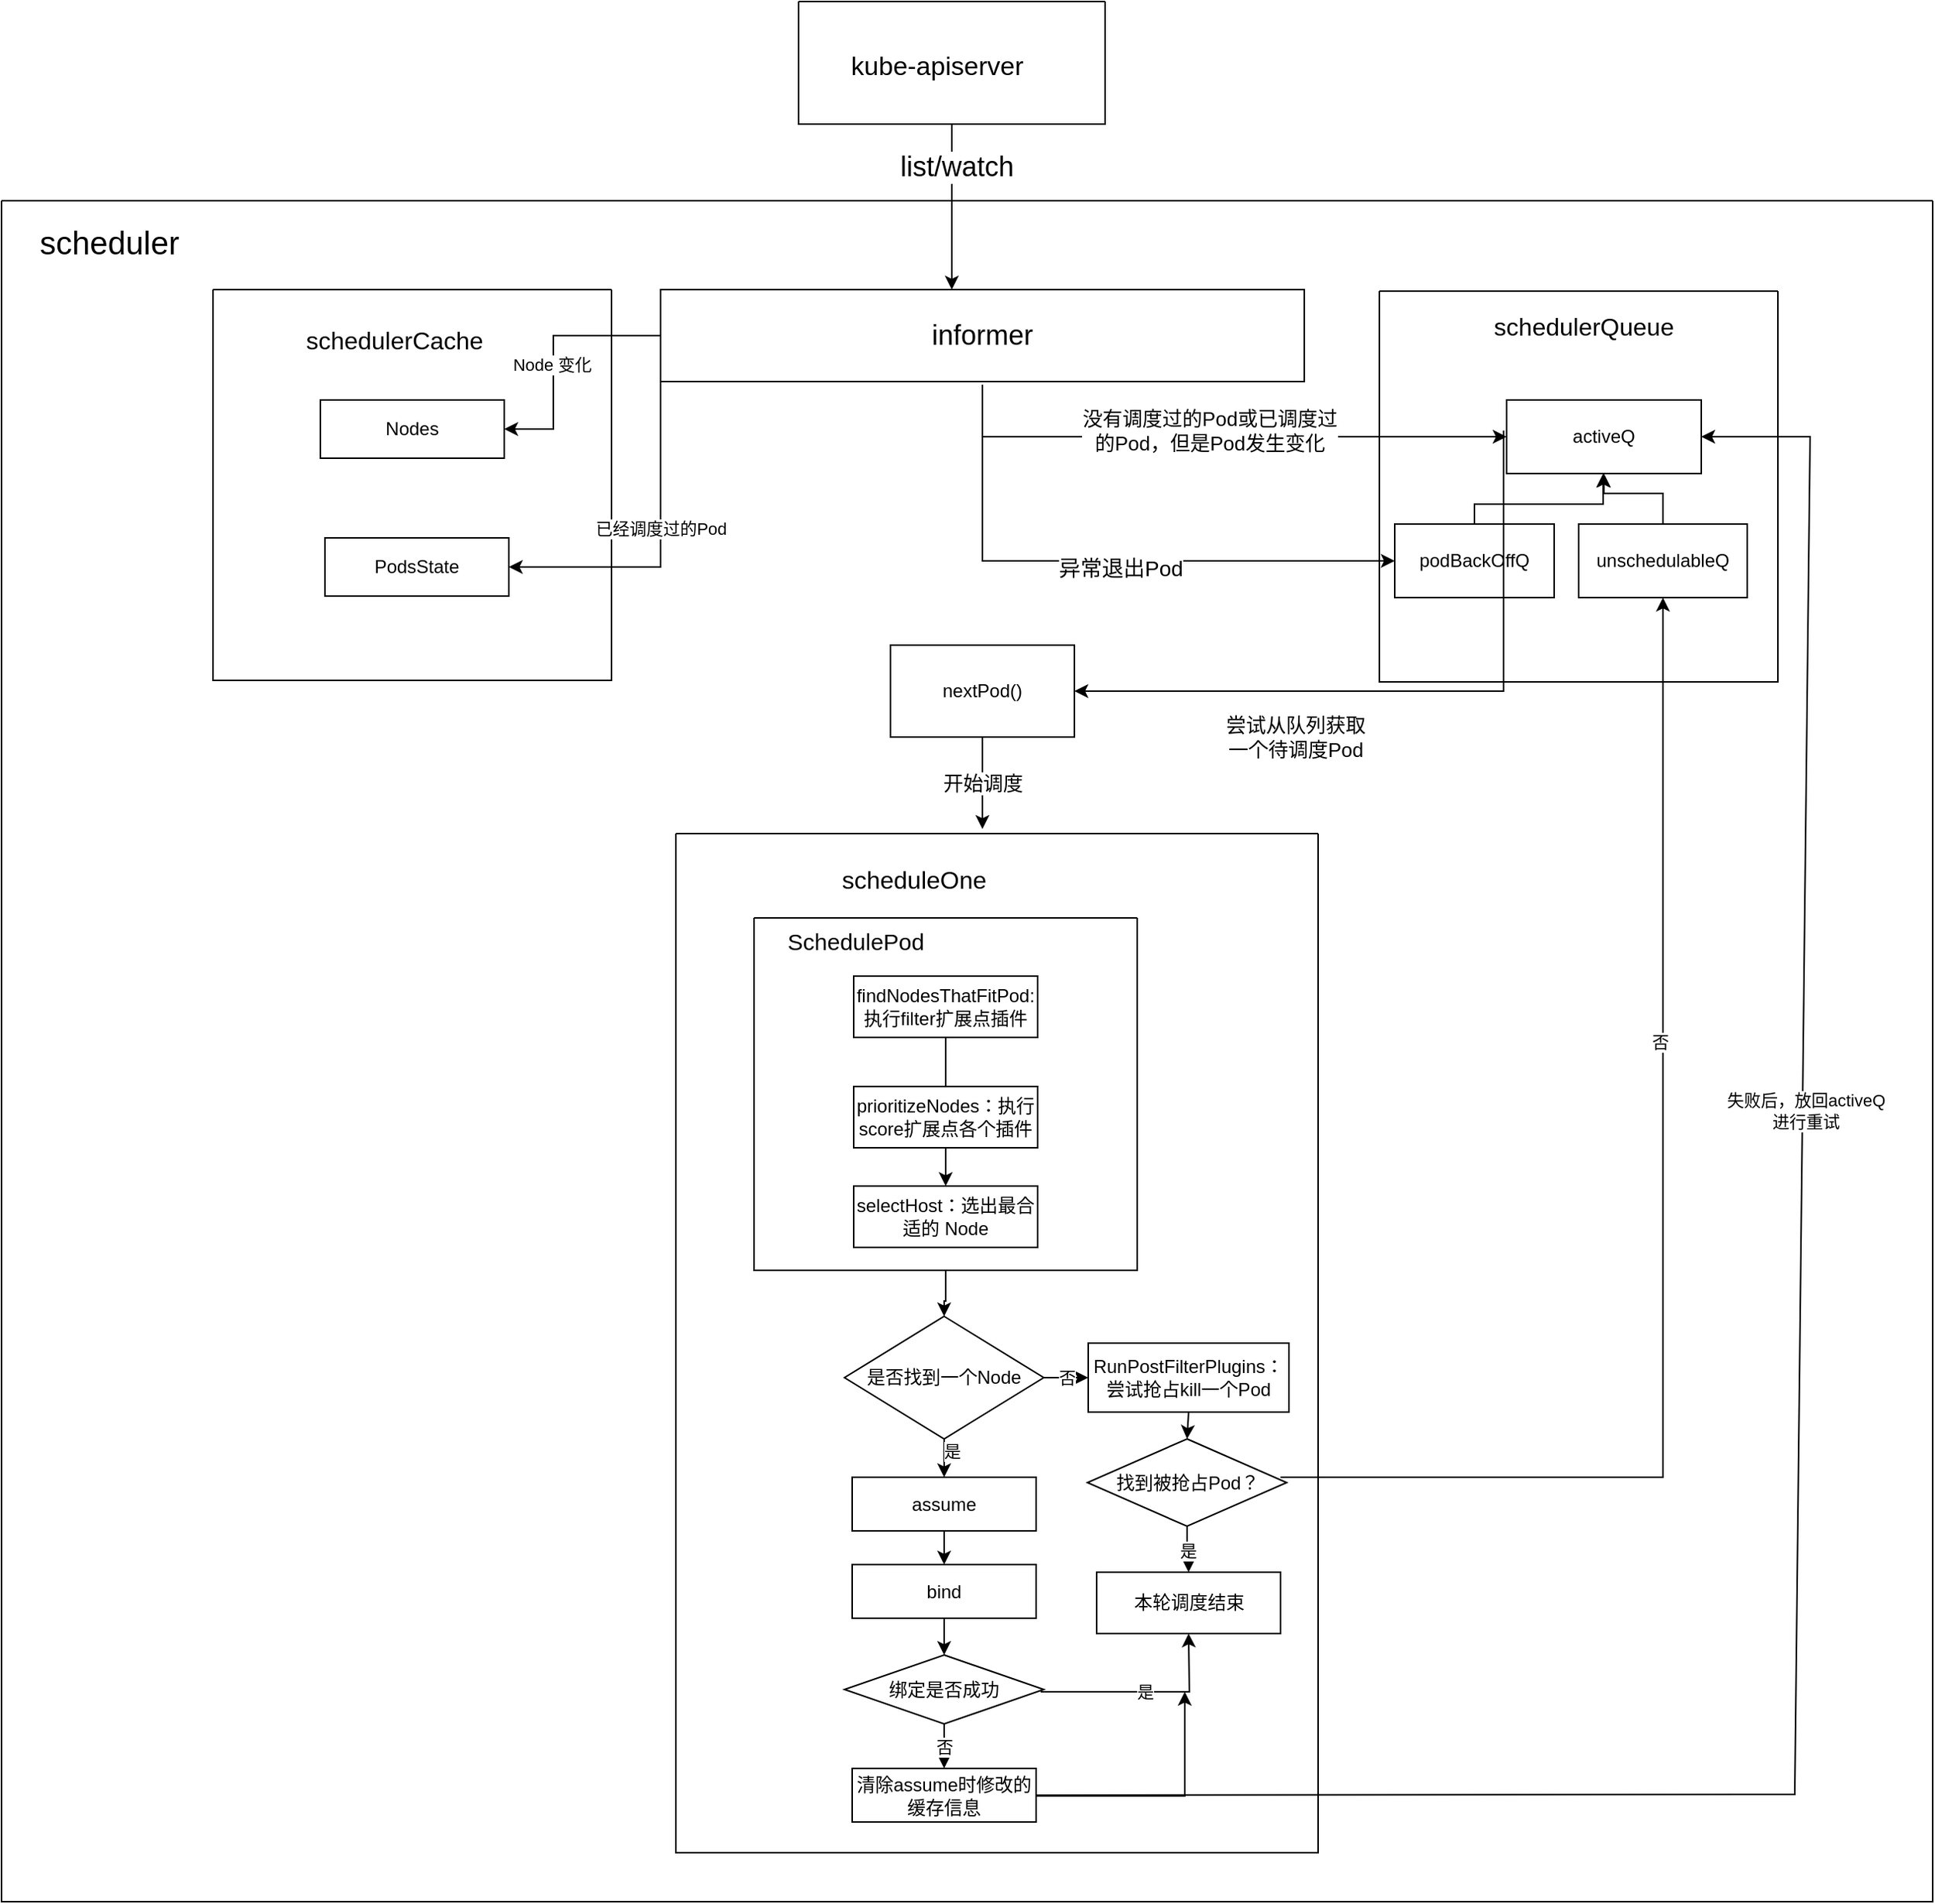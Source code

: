 <mxfile version="21.1.8" type="github" pages="3">
  <diagram name="整体框架" id="zP9IxZ34LURUViKpl81V">
    <mxGraphModel dx="2664" dy="2344" grid="1" gridSize="10" guides="1" tooltips="1" connect="1" arrows="1" fold="1" page="1" pageScale="1" pageWidth="827" pageHeight="1169" math="0" shadow="0">
      <root>
        <mxCell id="0" />
        <mxCell id="1" parent="0" />
        <mxCell id="sLMBzpQUMuyUkFvoXbuT-2" value="" style="swimlane;startSize=0;fontStyle=0" vertex="1" parent="1">
          <mxGeometry x="-90" y="70" width="1260" height="1110" as="geometry" />
        </mxCell>
        <mxCell id="sLMBzpQUMuyUkFvoXbuT-10" value="" style="swimlane;startSize=0;fontStyle=0" vertex="1" parent="sLMBzpQUMuyUkFvoXbuT-2">
          <mxGeometry x="440" y="413" width="419" height="665" as="geometry" />
        </mxCell>
        <mxCell id="sLMBzpQUMuyUkFvoXbuT-24" value="" style="edgeStyle=orthogonalEdgeStyle;rounded=0;orthogonalLoop=1;jettySize=auto;html=1;fontStyle=0" edge="1" parent="sLMBzpQUMuyUkFvoXbuT-10" source="sLMBzpQUMuyUkFvoXbuT-13" target="sLMBzpQUMuyUkFvoXbuT-19">
          <mxGeometry relative="1" as="geometry" />
        </mxCell>
        <mxCell id="sLMBzpQUMuyUkFvoXbuT-13" value="" style="swimlane;startSize=0;fontStyle=0" vertex="1" parent="sLMBzpQUMuyUkFvoXbuT-10">
          <mxGeometry x="51" y="55" width="250" height="230" as="geometry" />
        </mxCell>
        <mxCell id="sLMBzpQUMuyUkFvoXbuT-18" value="" style="edgeStyle=orthogonalEdgeStyle;rounded=0;orthogonalLoop=1;jettySize=auto;html=1;fontStyle=0" edge="1" parent="sLMBzpQUMuyUkFvoXbuT-13" source="sLMBzpQUMuyUkFvoXbuT-15" target="sLMBzpQUMuyUkFvoXbuT-17">
          <mxGeometry relative="1" as="geometry" />
        </mxCell>
        <mxCell id="sLMBzpQUMuyUkFvoXbuT-15" value="findNodesThatFitPod:执行filter扩展点插件" style="rounded=0;whiteSpace=wrap;html=1;fontStyle=0" vertex="1" parent="sLMBzpQUMuyUkFvoXbuT-13">
          <mxGeometry x="65" y="38" width="120" height="40" as="geometry" />
        </mxCell>
        <mxCell id="sLMBzpQUMuyUkFvoXbuT-16" value="prioritizeNodes：执行score扩展点各个插件" style="rounded=0;whiteSpace=wrap;html=1;fontStyle=0" vertex="1" parent="sLMBzpQUMuyUkFvoXbuT-13">
          <mxGeometry x="65" y="110" width="120" height="40" as="geometry" />
        </mxCell>
        <mxCell id="sLMBzpQUMuyUkFvoXbuT-17" value="selectHost：选出最合适的 Node" style="rounded=0;whiteSpace=wrap;html=1;fontStyle=0" vertex="1" parent="sLMBzpQUMuyUkFvoXbuT-13">
          <mxGeometry x="65" y="175" width="120" height="40" as="geometry" />
        </mxCell>
        <mxCell id="sLMBzpQUMuyUkFvoXbuT-14" value="&lt;font style=&quot;font-size: 15px;&quot;&gt;&lt;span&gt;SchedulePod&lt;/span&gt;&lt;/font&gt;" style="text;html=1;align=center;verticalAlign=middle;resizable=0;points=[];autosize=1;strokeColor=none;fillColor=none;fontStyle=0" vertex="1" parent="sLMBzpQUMuyUkFvoXbuT-13">
          <mxGeometry x="11" width="110" height="30" as="geometry" />
        </mxCell>
        <mxCell id="sLMBzpQUMuyUkFvoXbuT-23" value="否" style="edgeStyle=orthogonalEdgeStyle;rounded=0;orthogonalLoop=1;jettySize=auto;html=1;fontStyle=0" edge="1" parent="sLMBzpQUMuyUkFvoXbuT-10" source="sLMBzpQUMuyUkFvoXbuT-19" target="sLMBzpQUMuyUkFvoXbuT-22">
          <mxGeometry relative="1" as="geometry" />
        </mxCell>
        <mxCell id="sLMBzpQUMuyUkFvoXbuT-28" value="" style="edgeStyle=orthogonalEdgeStyle;rounded=0;orthogonalLoop=1;jettySize=auto;html=1;fontStyle=0" edge="1" parent="sLMBzpQUMuyUkFvoXbuT-10" source="sLMBzpQUMuyUkFvoXbuT-19" target="sLMBzpQUMuyUkFvoXbuT-27">
          <mxGeometry relative="1" as="geometry" />
        </mxCell>
        <mxCell id="sLMBzpQUMuyUkFvoXbuT-29" value="是" style="edgeLabel;html=1;align=center;verticalAlign=middle;resizable=0;points=[];fontStyle=0" vertex="1" connectable="0" parent="sLMBzpQUMuyUkFvoXbuT-28">
          <mxGeometry x="0.382" y="5" relative="1" as="geometry">
            <mxPoint as="offset" />
          </mxGeometry>
        </mxCell>
        <mxCell id="sLMBzpQUMuyUkFvoXbuT-19" value="是否找到一个Node" style="rhombus;whiteSpace=wrap;html=1;fontStyle=0" vertex="1" parent="sLMBzpQUMuyUkFvoXbuT-10">
          <mxGeometry x="110" y="315" width="130" height="80" as="geometry" />
        </mxCell>
        <mxCell id="sLMBzpQUMuyUkFvoXbuT-22" value="RunPostFilterPlugins：尝试抢占kill一个Pod" style="rounded=0;whiteSpace=wrap;html=1;fontStyle=0" vertex="1" parent="sLMBzpQUMuyUkFvoXbuT-10">
          <mxGeometry x="269" y="332.5" width="131" height="45" as="geometry" />
        </mxCell>
        <mxCell id="sLMBzpQUMuyUkFvoXbuT-25" value="本轮调度结束" style="rounded=0;whiteSpace=wrap;html=1;fontStyle=0" vertex="1" parent="sLMBzpQUMuyUkFvoXbuT-10">
          <mxGeometry x="274.5" y="482" width="120" height="40" as="geometry" />
        </mxCell>
        <mxCell id="sLMBzpQUMuyUkFvoXbuT-31" value="" style="edgeStyle=orthogonalEdgeStyle;rounded=0;orthogonalLoop=1;jettySize=auto;html=1;fontStyle=0" edge="1" parent="sLMBzpQUMuyUkFvoXbuT-10" source="sLMBzpQUMuyUkFvoXbuT-27" target="sLMBzpQUMuyUkFvoXbuT-30">
          <mxGeometry relative="1" as="geometry" />
        </mxCell>
        <mxCell id="sLMBzpQUMuyUkFvoXbuT-27" value="assume" style="whiteSpace=wrap;html=1;fontStyle=0" vertex="1" parent="sLMBzpQUMuyUkFvoXbuT-10">
          <mxGeometry x="115" y="420" width="120" height="35" as="geometry" />
        </mxCell>
        <mxCell id="sLMBzpQUMuyUkFvoXbuT-34" value="" style="edgeStyle=orthogonalEdgeStyle;rounded=0;orthogonalLoop=1;jettySize=auto;html=1;fontStyle=0" edge="1" parent="sLMBzpQUMuyUkFvoXbuT-10" source="sLMBzpQUMuyUkFvoXbuT-30" target="sLMBzpQUMuyUkFvoXbuT-32">
          <mxGeometry relative="1" as="geometry" />
        </mxCell>
        <mxCell id="sLMBzpQUMuyUkFvoXbuT-30" value="bind" style="whiteSpace=wrap;html=1;fontStyle=0" vertex="1" parent="sLMBzpQUMuyUkFvoXbuT-10">
          <mxGeometry x="115" y="477" width="120" height="35" as="geometry" />
        </mxCell>
        <mxCell id="sLMBzpQUMuyUkFvoXbuT-36" value="否" style="edgeStyle=orthogonalEdgeStyle;rounded=0;orthogonalLoop=1;jettySize=auto;html=1;fontStyle=0" edge="1" parent="sLMBzpQUMuyUkFvoXbuT-10" source="sLMBzpQUMuyUkFvoXbuT-32" target="sLMBzpQUMuyUkFvoXbuT-35">
          <mxGeometry relative="1" as="geometry" />
        </mxCell>
        <mxCell id="sLMBzpQUMuyUkFvoXbuT-32" value="绑定是否成功" style="rhombus;whiteSpace=wrap;html=1;fontStyle=0" vertex="1" parent="sLMBzpQUMuyUkFvoXbuT-10">
          <mxGeometry x="110" y="536" width="130" height="45" as="geometry" />
        </mxCell>
        <mxCell id="sLMBzpQUMuyUkFvoXbuT-33" value="是" style="endArrow=classic;html=1;rounded=0;entryX=0.5;entryY=1;entryDx=0;entryDy=0;fontStyle=0" edge="1" parent="sLMBzpQUMuyUkFvoXbuT-10" target="sLMBzpQUMuyUkFvoXbuT-25">
          <mxGeometry width="50" height="50" relative="1" as="geometry">
            <mxPoint x="238" y="560" as="sourcePoint" />
            <mxPoint x="288" y="500" as="targetPoint" />
            <Array as="points">
              <mxPoint x="335" y="560" />
            </Array>
          </mxGeometry>
        </mxCell>
        <mxCell id="sLMBzpQUMuyUkFvoXbuT-35" value="清除assume时修改的缓存信息" style="whiteSpace=wrap;html=1;fontStyle=0" vertex="1" parent="sLMBzpQUMuyUkFvoXbuT-10">
          <mxGeometry x="115" y="610" width="120" height="35" as="geometry" />
        </mxCell>
        <mxCell id="sLMBzpQUMuyUkFvoXbuT-40" value="" style="endArrow=classic;html=1;rounded=0;fontStyle=0" edge="1" parent="sLMBzpQUMuyUkFvoXbuT-10">
          <mxGeometry width="50" height="50" relative="1" as="geometry">
            <mxPoint x="235" y="628" as="sourcePoint" />
            <mxPoint x="332" y="560" as="targetPoint" />
            <Array as="points">
              <mxPoint x="332" y="628" />
            </Array>
          </mxGeometry>
        </mxCell>
        <mxCell id="sLMBzpQUMuyUkFvoXbuT-11" value="&lt;font style=&quot;font-size: 16px;&quot;&gt;scheduleOne&lt;/font&gt;" style="text;html=1;align=center;verticalAlign=middle;resizable=0;points=[];autosize=1;strokeColor=none;fillColor=none;fontStyle=0" vertex="1" parent="sLMBzpQUMuyUkFvoXbuT-10">
          <mxGeometry x="95" y="15" width="120" height="30" as="geometry" />
        </mxCell>
        <mxCell id="sLMBzpQUMuyUkFvoXbuT-78" value="是" style="edgeStyle=orthogonalEdgeStyle;rounded=0;orthogonalLoop=1;jettySize=auto;html=1;fontStyle=0" edge="1" parent="sLMBzpQUMuyUkFvoXbuT-10" source="sLMBzpQUMuyUkFvoXbuT-74" target="sLMBzpQUMuyUkFvoXbuT-25">
          <mxGeometry relative="1" as="geometry" />
        </mxCell>
        <mxCell id="sLMBzpQUMuyUkFvoXbuT-74" value="找到被抢占Pod？" style="rhombus;whiteSpace=wrap;html=1;fontStyle=0" vertex="1" parent="sLMBzpQUMuyUkFvoXbuT-10">
          <mxGeometry x="268.5" y="395" width="130" height="57" as="geometry" />
        </mxCell>
        <mxCell id="sLMBzpQUMuyUkFvoXbuT-75" value="" style="endArrow=classic;html=1;rounded=0;entryX=0.5;entryY=1;entryDx=0;entryDy=0;fontStyle=0" edge="1" parent="sLMBzpQUMuyUkFvoXbuT-10" target="sLMBzpQUMuyUkFvoXbuT-52">
          <mxGeometry width="50" height="50" relative="1" as="geometry">
            <mxPoint x="394.5" y="420" as="sourcePoint" />
            <mxPoint x="444.5" y="370" as="targetPoint" />
            <Array as="points">
              <mxPoint x="644" y="420" />
            </Array>
          </mxGeometry>
        </mxCell>
        <mxCell id="sLMBzpQUMuyUkFvoXbuT-76" value="否" style="edgeLabel;html=1;align=center;verticalAlign=middle;resizable=0;points=[];fontStyle=0" vertex="1" connectable="0" parent="sLMBzpQUMuyUkFvoXbuT-75">
          <mxGeometry x="0.296" y="2" relative="1" as="geometry">
            <mxPoint as="offset" />
          </mxGeometry>
        </mxCell>
        <mxCell id="sLMBzpQUMuyUkFvoXbuT-77" value="" style="endArrow=classic;html=1;rounded=0;exitX=0.5;exitY=1;exitDx=0;exitDy=0;entryX=0.5;entryY=0;entryDx=0;entryDy=0;fontStyle=0" edge="1" parent="sLMBzpQUMuyUkFvoXbuT-10" source="sLMBzpQUMuyUkFvoXbuT-22" target="sLMBzpQUMuyUkFvoXbuT-74">
          <mxGeometry width="50" height="50" relative="1" as="geometry">
            <mxPoint x="140" y="320" as="sourcePoint" />
            <mxPoint x="340" y="390" as="targetPoint" />
          </mxGeometry>
        </mxCell>
        <mxCell id="sLMBzpQUMuyUkFvoXbuT-41" value="" style="swimlane;startSize=0;fontStyle=0" vertex="1" parent="sLMBzpQUMuyUkFvoXbuT-2">
          <mxGeometry x="138" y="58" width="260" height="255" as="geometry" />
        </mxCell>
        <mxCell id="sLMBzpQUMuyUkFvoXbuT-43" value="&lt;font style=&quot;font-size: 16px;&quot;&gt;schedulerCache&lt;/font&gt;" style="text;html=1;align=center;verticalAlign=middle;resizable=0;points=[];autosize=1;strokeColor=none;fillColor=none;fontStyle=0" vertex="1" parent="sLMBzpQUMuyUkFvoXbuT-41">
          <mxGeometry x="48" y="18" width="140" height="30" as="geometry" />
        </mxCell>
        <mxCell id="sLMBzpQUMuyUkFvoXbuT-48" value="&lt;span&gt;Nodes&lt;/span&gt;" style="rounded=0;whiteSpace=wrap;html=1;fontStyle=0" vertex="1" parent="sLMBzpQUMuyUkFvoXbuT-41">
          <mxGeometry x="70" y="72" width="120" height="38" as="geometry" />
        </mxCell>
        <mxCell id="sLMBzpQUMuyUkFvoXbuT-49" value="&lt;span&gt;PodsState&lt;/span&gt;" style="rounded=0;whiteSpace=wrap;html=1;fontStyle=0" vertex="1" parent="sLMBzpQUMuyUkFvoXbuT-41">
          <mxGeometry x="73" y="162" width="120" height="38" as="geometry" />
        </mxCell>
        <mxCell id="sLMBzpQUMuyUkFvoXbuT-42" value="" style="swimlane;startSize=0;fontStyle=0" vertex="1" parent="sLMBzpQUMuyUkFvoXbuT-2">
          <mxGeometry x="899" y="59" width="260" height="255" as="geometry" />
        </mxCell>
        <mxCell id="sLMBzpQUMuyUkFvoXbuT-44" value="&lt;font style=&quot;font-size: 16px;&quot;&gt;schedulerQueue&lt;/font&gt;" style="text;html=1;align=center;verticalAlign=middle;resizable=0;points=[];autosize=1;strokeColor=none;fillColor=none;fontStyle=0" vertex="1" parent="sLMBzpQUMuyUkFvoXbuT-42">
          <mxGeometry x="63" y="8" width="140" height="30" as="geometry" />
        </mxCell>
        <mxCell id="sLMBzpQUMuyUkFvoXbuT-50" value="activeQ" style="rounded=0;whiteSpace=wrap;html=1;fontStyle=0" vertex="1" parent="sLMBzpQUMuyUkFvoXbuT-42">
          <mxGeometry x="83" y="71" width="127" height="48" as="geometry" />
        </mxCell>
        <mxCell id="sLMBzpQUMuyUkFvoXbuT-64" value="" style="edgeStyle=orthogonalEdgeStyle;rounded=0;orthogonalLoop=1;jettySize=auto;html=1;fontStyle=0" edge="1" parent="sLMBzpQUMuyUkFvoXbuT-42" source="sLMBzpQUMuyUkFvoXbuT-51" target="sLMBzpQUMuyUkFvoXbuT-50">
          <mxGeometry relative="1" as="geometry">
            <Array as="points">
              <mxPoint x="62" y="139" />
              <mxPoint x="146" y="139" />
            </Array>
          </mxGeometry>
        </mxCell>
        <mxCell id="sLMBzpQUMuyUkFvoXbuT-51" value="podBackOffQ" style="rounded=0;whiteSpace=wrap;html=1;fontStyle=0" vertex="1" parent="sLMBzpQUMuyUkFvoXbuT-42">
          <mxGeometry x="10" y="152" width="104" height="48" as="geometry" />
        </mxCell>
        <mxCell id="sLMBzpQUMuyUkFvoXbuT-65" value="" style="edgeStyle=orthogonalEdgeStyle;rounded=0;orthogonalLoop=1;jettySize=auto;html=1;fontStyle=0" edge="1" parent="sLMBzpQUMuyUkFvoXbuT-42" source="sLMBzpQUMuyUkFvoXbuT-52" target="sLMBzpQUMuyUkFvoXbuT-50">
          <mxGeometry relative="1" as="geometry" />
        </mxCell>
        <mxCell id="sLMBzpQUMuyUkFvoXbuT-52" value="unschedulableQ" style="rounded=0;whiteSpace=wrap;html=1;fontStyle=0" vertex="1" parent="sLMBzpQUMuyUkFvoXbuT-42">
          <mxGeometry x="130" y="152" width="110" height="48" as="geometry" />
        </mxCell>
        <mxCell id="sLMBzpQUMuyUkFvoXbuT-56" value="" style="edgeStyle=orthogonalEdgeStyle;rounded=0;orthogonalLoop=1;jettySize=auto;html=1;entryX=1;entryY=0.5;entryDx=0;entryDy=0;fontStyle=0" edge="1" parent="sLMBzpQUMuyUkFvoXbuT-2" source="sLMBzpQUMuyUkFvoXbuT-54" target="sLMBzpQUMuyUkFvoXbuT-48">
          <mxGeometry relative="1" as="geometry">
            <Array as="points">
              <mxPoint x="360" y="88" />
              <mxPoint x="360" y="149" />
            </Array>
          </mxGeometry>
        </mxCell>
        <mxCell id="sLMBzpQUMuyUkFvoXbuT-57" value="&lt;span&gt;Node 变化&lt;/span&gt;" style="edgeLabel;html=1;align=center;verticalAlign=middle;resizable=0;points=[];fontStyle=0" vertex="1" connectable="0" parent="sLMBzpQUMuyUkFvoXbuT-56">
          <mxGeometry x="0.088" y="-1" relative="1" as="geometry">
            <mxPoint as="offset" />
          </mxGeometry>
        </mxCell>
        <mxCell id="sLMBzpQUMuyUkFvoXbuT-58" value="" style="edgeStyle=orthogonalEdgeStyle;rounded=0;orthogonalLoop=1;jettySize=auto;html=1;entryX=0;entryY=0.5;entryDx=0;entryDy=0;fontStyle=0" edge="1" parent="sLMBzpQUMuyUkFvoXbuT-2" target="sLMBzpQUMuyUkFvoXbuT-50">
          <mxGeometry relative="1" as="geometry">
            <mxPoint x="640" y="122" as="sourcePoint" />
            <mxPoint x="975" y="162" as="targetPoint" />
            <Array as="points">
              <mxPoint x="640" y="154" />
            </Array>
          </mxGeometry>
        </mxCell>
        <mxCell id="sLMBzpQUMuyUkFvoXbuT-59" value="&lt;div style=&quot;font-size: 13px;&quot;&gt;&lt;font style=&quot;font-size: 13px;&quot;&gt;&lt;span&gt;&lt;font style=&quot;font-size: 13px;&quot;&gt;没有调度过的Pod&lt;/font&gt;或已调度过&lt;/span&gt;&lt;/font&gt;&lt;/div&gt;&lt;div style=&quot;font-size: 13px;&quot;&gt;&lt;font style=&quot;font-size: 13px;&quot;&gt;&lt;span&gt;的Pod，但是Pod发生变化&lt;/span&gt;&lt;/font&gt;&lt;/div&gt;" style="edgeLabel;html=1;align=center;verticalAlign=middle;resizable=0;points=[];fontStyle=0" vertex="1" connectable="0" parent="sLMBzpQUMuyUkFvoXbuT-58">
          <mxGeometry x="-0.039" y="4" relative="1" as="geometry">
            <mxPoint as="offset" />
          </mxGeometry>
        </mxCell>
        <mxCell id="sLMBzpQUMuyUkFvoXbuT-54" value="&lt;span&gt;&lt;font style=&quot;font-size: 18px;&quot;&gt;informer&lt;/font&gt;&lt;/span&gt;" style="rounded=0;whiteSpace=wrap;html=1;fontStyle=0" vertex="1" parent="sLMBzpQUMuyUkFvoXbuT-2">
          <mxGeometry x="430" y="58" width="420" height="60" as="geometry" />
        </mxCell>
        <mxCell id="sLMBzpQUMuyUkFvoXbuT-55" value="&lt;span&gt;已经调度过的Pod&lt;/span&gt;" style="endArrow=classic;html=1;rounded=0;entryX=1;entryY=0.5;entryDx=0;entryDy=0;fontStyle=0" edge="1" parent="sLMBzpQUMuyUkFvoXbuT-2" target="sLMBzpQUMuyUkFvoXbuT-49">
          <mxGeometry width="50" height="50" relative="1" as="geometry">
            <mxPoint x="430" y="90" as="sourcePoint" />
            <mxPoint x="480" y="40" as="targetPoint" />
            <Array as="points">
              <mxPoint x="430" y="239" />
            </Array>
          </mxGeometry>
        </mxCell>
        <mxCell id="sLMBzpQUMuyUkFvoXbuT-66" value="&lt;div style=&quot;font-size: 21px;&quot;&gt;&lt;font style=&quot;font-size: 21px;&quot;&gt;&lt;span&gt;scheduler&lt;/span&gt;&lt;/font&gt;&lt;/div&gt;&lt;div style=&quot;font-size: 21px;&quot;&gt;&lt;font style=&quot;font-size: 21px;&quot;&gt;&lt;span&gt;&lt;br&gt;&lt;/span&gt;&lt;/font&gt;&lt;/div&gt;" style="text;html=1;align=center;verticalAlign=middle;resizable=0;points=[];autosize=1;strokeColor=none;fillColor=none;fontStyle=0" vertex="1" parent="sLMBzpQUMuyUkFvoXbuT-2">
          <mxGeometry x="15" y="10" width="110" height="60" as="geometry" />
        </mxCell>
        <mxCell id="sLMBzpQUMuyUkFvoXbuT-72" value="&lt;span&gt;&lt;font style=&quot;font-size: 13px;&quot;&gt;开始调度&lt;/font&gt;&lt;/span&gt;" style="edgeStyle=orthogonalEdgeStyle;rounded=0;orthogonalLoop=1;jettySize=auto;html=1;fontStyle=0" edge="1" parent="sLMBzpQUMuyUkFvoXbuT-2" source="sLMBzpQUMuyUkFvoXbuT-69">
          <mxGeometry relative="1" as="geometry">
            <mxPoint x="640" y="410" as="targetPoint" />
            <Array as="points">
              <mxPoint x="640" y="350" />
              <mxPoint x="640" y="350" />
            </Array>
          </mxGeometry>
        </mxCell>
        <mxCell id="sLMBzpQUMuyUkFvoXbuT-69" value="&lt;span&gt;nextPod()&lt;/span&gt;" style="whiteSpace=wrap;html=1;fontStyle=0" vertex="1" parent="sLMBzpQUMuyUkFvoXbuT-2">
          <mxGeometry x="580" y="290" width="120" height="60" as="geometry" />
        </mxCell>
        <mxCell id="sLMBzpQUMuyUkFvoXbuT-79" value="" style="endArrow=classic;html=1;rounded=0;exitX=1;exitY=0.5;exitDx=0;exitDy=0;entryX=1;entryY=0.5;entryDx=0;entryDy=0;fontStyle=0" edge="1" parent="sLMBzpQUMuyUkFvoXbuT-2" source="sLMBzpQUMuyUkFvoXbuT-35" target="sLMBzpQUMuyUkFvoXbuT-50">
          <mxGeometry width="50" height="50" relative="1" as="geometry">
            <mxPoint x="580" y="720" as="sourcePoint" />
            <mxPoint x="1260" y="590" as="targetPoint" />
            <Array as="points">
              <mxPoint x="1170" y="1040" />
              <mxPoint x="1180" y="154" />
            </Array>
          </mxGeometry>
        </mxCell>
        <mxCell id="sLMBzpQUMuyUkFvoXbuT-80" value="&lt;div&gt;失败后，放回activeQ&lt;/div&gt;&lt;div&gt;进行重试&lt;br&gt;&lt;/div&gt;" style="edgeLabel;html=1;align=center;verticalAlign=middle;resizable=0;points=[];fontStyle=0" vertex="1" connectable="0" parent="sLMBzpQUMuyUkFvoXbuT-79">
          <mxGeometry x="0.296" y="-2" relative="1" as="geometry">
            <mxPoint as="offset" />
          </mxGeometry>
        </mxCell>
        <mxCell id="sLMBzpQUMuyUkFvoXbuT-71" value="&lt;div&gt;&lt;span&gt;&lt;font style=&quot;font-size: 13px;&quot;&gt;尝试从队列获取&lt;/font&gt;&lt;/span&gt;&lt;/div&gt;&lt;div&gt;&lt;span&gt;&lt;font style=&quot;font-size: 13px;&quot;&gt;一个待调度Pod&lt;/font&gt;&lt;/span&gt;&lt;/div&gt;" style="text;html=1;align=center;verticalAlign=middle;resizable=0;points=[];autosize=1;strokeColor=none;fillColor=none;fontStyle=0" vertex="1" parent="sLMBzpQUMuyUkFvoXbuT-2">
          <mxGeometry x="789" y="330" width="110" height="40" as="geometry" />
        </mxCell>
        <mxCell id="sLMBzpQUMuyUkFvoXbuT-60" value="" style="edgeStyle=orthogonalEdgeStyle;rounded=0;orthogonalLoop=1;jettySize=auto;html=1;fontStyle=0" edge="1" parent="1" source="sLMBzpQUMuyUkFvoXbuT-46" target="sLMBzpQUMuyUkFvoXbuT-54">
          <mxGeometry relative="1" as="geometry">
            <Array as="points">
              <mxPoint x="530" y="110" />
              <mxPoint x="530" y="110" />
            </Array>
          </mxGeometry>
        </mxCell>
        <mxCell id="sLMBzpQUMuyUkFvoXbuT-81" value="&lt;font style=&quot;font-size: 18px;&quot;&gt;&lt;span&gt;list/watch&lt;/span&gt;&lt;/font&gt;" style="edgeLabel;html=1;align=center;verticalAlign=middle;resizable=0;points=[];fontStyle=0" vertex="1" connectable="0" parent="sLMBzpQUMuyUkFvoXbuT-60">
          <mxGeometry x="-0.504" y="3" relative="1" as="geometry">
            <mxPoint y="1" as="offset" />
          </mxGeometry>
        </mxCell>
        <mxCell id="sLMBzpQUMuyUkFvoXbuT-46" value="" style="swimlane;startSize=0;fontStyle=0" vertex="1" parent="1">
          <mxGeometry x="430" y="-60" width="200" height="80" as="geometry" />
        </mxCell>
        <mxCell id="sLMBzpQUMuyUkFvoXbuT-47" value="&lt;font style=&quot;font-size: 17px;&quot;&gt;kube-apiserver&lt;/font&gt;" style="text;html=1;align=center;verticalAlign=middle;resizable=0;points=[];autosize=1;strokeColor=none;fillColor=none;strokeWidth=2;fontStyle=0" vertex="1" parent="1">
          <mxGeometry x="450" y="-32" width="140" height="30" as="geometry" />
        </mxCell>
        <mxCell id="sLMBzpQUMuyUkFvoXbuT-67" value="" style="endArrow=classic;html=1;rounded=0;entryX=0;entryY=0.5;entryDx=0;entryDy=0;fontStyle=0" edge="1" parent="1" target="sLMBzpQUMuyUkFvoXbuT-51">
          <mxGeometry width="50" height="50" relative="1" as="geometry">
            <mxPoint x="550" y="190" as="sourcePoint" />
            <mxPoint x="550" y="400" as="targetPoint" />
            <Array as="points">
              <mxPoint x="550" y="305" />
            </Array>
          </mxGeometry>
        </mxCell>
        <mxCell id="sLMBzpQUMuyUkFvoXbuT-68" value="&lt;span&gt;&lt;font style=&quot;font-size: 14px;&quot;&gt;异常退出Pod&lt;/font&gt;&lt;/span&gt;" style="edgeLabel;html=1;align=center;verticalAlign=middle;resizable=0;points=[];fontStyle=0" vertex="1" connectable="0" parent="sLMBzpQUMuyUkFvoXbuT-67">
          <mxGeometry x="0.067" y="-5" relative="1" as="geometry">
            <mxPoint as="offset" />
          </mxGeometry>
        </mxCell>
        <mxCell id="sLMBzpQUMuyUkFvoXbuT-70" value="" style="endArrow=classic;html=1;rounded=0;entryX=1;entryY=0.5;entryDx=0;entryDy=0;fontStyle=0" edge="1" parent="1" target="sLMBzpQUMuyUkFvoXbuT-69">
          <mxGeometry width="50" height="50" relative="1" as="geometry">
            <mxPoint x="890" y="220" as="sourcePoint" />
            <mxPoint x="550" y="380" as="targetPoint" />
            <Array as="points">
              <mxPoint x="890" y="390" />
            </Array>
          </mxGeometry>
        </mxCell>
      </root>
    </mxGraphModel>
  </diagram>
  <diagram id="dCFJZTwlEd_4Yc1lGrPs" name="插件运行框架">
    <mxGraphModel dx="1194" dy="764" grid="1" gridSize="10" guides="1" tooltips="1" connect="1" arrows="1" fold="1" page="1" pageScale="1" pageWidth="827" pageHeight="1169" math="0" shadow="0">
      <root>
        <mxCell id="0" />
        <mxCell id="1" parent="0" />
        <mxCell id="DmdWJj8VmHTC7sbYwzPh-14" value="" style="edgeStyle=orthogonalEdgeStyle;rounded=0;orthogonalLoop=1;jettySize=auto;html=1;" edge="1" parent="1" source="DmdWJj8VmHTC7sbYwzPh-4" target="DmdWJj8VmHTC7sbYwzPh-7">
          <mxGeometry relative="1" as="geometry" />
        </mxCell>
        <mxCell id="DmdWJj8VmHTC7sbYwzPh-4" value="&lt;font style=&quot;font-size: 16px;&quot;&gt;sort&lt;/font&gt;" style="rounded=0;whiteSpace=wrap;html=1;fontSize=16;fillColor=#d5e8d4;strokeColor=#82b366;" vertex="1" parent="1">
          <mxGeometry x="90" y="220" width="80" height="30" as="geometry" />
        </mxCell>
        <mxCell id="DmdWJj8VmHTC7sbYwzPh-15" value="" style="edgeStyle=orthogonalEdgeStyle;rounded=0;orthogonalLoop=1;jettySize=auto;html=1;" edge="1" parent="1" source="DmdWJj8VmHTC7sbYwzPh-7" target="DmdWJj8VmHTC7sbYwzPh-8">
          <mxGeometry relative="1" as="geometry" />
        </mxCell>
        <mxCell id="DmdWJj8VmHTC7sbYwzPh-7" value="preFilter" style="rounded=0;whiteSpace=wrap;html=1;fontSize=16;fillColor=#1ba1e2;fontColor=#ffffff;strokeColor=#006EAF;" vertex="1" parent="1">
          <mxGeometry x="190" y="220" width="80" height="30" as="geometry" />
        </mxCell>
        <mxCell id="DmdWJj8VmHTC7sbYwzPh-16" value="" style="edgeStyle=orthogonalEdgeStyle;rounded=0;orthogonalLoop=1;jettySize=auto;html=1;" edge="1" parent="1" source="DmdWJj8VmHTC7sbYwzPh-8" target="DmdWJj8VmHTC7sbYwzPh-9">
          <mxGeometry relative="1" as="geometry" />
        </mxCell>
        <mxCell id="DmdWJj8VmHTC7sbYwzPh-8" value="filter" style="rounded=0;whiteSpace=wrap;html=1;fontSize=16;fillColor=#1ba1e2;fontColor=#ffffff;strokeColor=#006EAF;" vertex="1" parent="1">
          <mxGeometry x="300" y="220" width="80" height="30" as="geometry" />
        </mxCell>
        <mxCell id="DmdWJj8VmHTC7sbYwzPh-17" value="" style="edgeStyle=orthogonalEdgeStyle;rounded=0;orthogonalLoop=1;jettySize=auto;html=1;" edge="1" parent="1" source="DmdWJj8VmHTC7sbYwzPh-9" target="DmdWJj8VmHTC7sbYwzPh-10">
          <mxGeometry relative="1" as="geometry" />
        </mxCell>
        <mxCell id="DmdWJj8VmHTC7sbYwzPh-9" value="postFilter" style="rounded=0;whiteSpace=wrap;html=1;dashed=1;fontSize=16;fillColor=#1ba1e2;fontColor=#ffffff;strokeColor=#006EAF;" vertex="1" parent="1">
          <mxGeometry x="400" y="220" width="80" height="30" as="geometry" />
        </mxCell>
        <mxCell id="DmdWJj8VmHTC7sbYwzPh-18" value="" style="edgeStyle=orthogonalEdgeStyle;rounded=0;orthogonalLoop=1;jettySize=auto;html=1;" edge="1" parent="1" source="DmdWJj8VmHTC7sbYwzPh-10" target="DmdWJj8VmHTC7sbYwzPh-11">
          <mxGeometry relative="1" as="geometry" />
        </mxCell>
        <mxCell id="DmdWJj8VmHTC7sbYwzPh-10" value="score" style="rounded=0;whiteSpace=wrap;html=1;fontSize=16;fillColor=#d80073;fontColor=#ffffff;strokeColor=#A50040;" vertex="1" parent="1">
          <mxGeometry x="400" y="290" width="80" height="30" as="geometry" />
        </mxCell>
        <mxCell id="DmdWJj8VmHTC7sbYwzPh-19" value="" style="edgeStyle=orthogonalEdgeStyle;rounded=0;orthogonalLoop=1;jettySize=auto;html=1;" edge="1" parent="1" source="DmdWJj8VmHTC7sbYwzPh-11" target="DmdWJj8VmHTC7sbYwzPh-12">
          <mxGeometry relative="1" as="geometry" />
        </mxCell>
        <mxCell id="DmdWJj8VmHTC7sbYwzPh-11" value="reserve" style="rounded=0;whiteSpace=wrap;html=1;fontSize=16;fillColor=#a20025;fontColor=#ffffff;strokeColor=#6F0000;" vertex="1" parent="1">
          <mxGeometry x="295" y="290" width="80" height="30" as="geometry" />
        </mxCell>
        <mxCell id="DmdWJj8VmHTC7sbYwzPh-12" value="preBinding" style="rounded=0;whiteSpace=wrap;html=1;fontSize=16;fillColor=#f0a30a;fontColor=#000000;strokeColor=#BD7000;" vertex="1" parent="1">
          <mxGeometry x="190" y="290" width="80" height="30" as="geometry" />
        </mxCell>
        <mxCell id="DmdWJj8VmHTC7sbYwzPh-21" value="" style="edgeStyle=orthogonalEdgeStyle;rounded=0;orthogonalLoop=1;jettySize=auto;html=1;" edge="1" parent="1" source="DmdWJj8VmHTC7sbYwzPh-12" target="DmdWJj8VmHTC7sbYwzPh-13">
          <mxGeometry relative="1" as="geometry" />
        </mxCell>
        <mxCell id="DmdWJj8VmHTC7sbYwzPh-13" value="binding" style="rounded=0;whiteSpace=wrap;html=1;fontSize=16;fillColor=#f0a30a;fontColor=#000000;strokeColor=#BD7000;" vertex="1" parent="1">
          <mxGeometry x="90" y="290" width="80" height="30" as="geometry" />
        </mxCell>
        <mxCell id="DmdWJj8VmHTC7sbYwzPh-22" value="" style="swimlane;startSize=0;dashed=1;" vertex="1" parent="1">
          <mxGeometry x="180" y="160" width="340" height="110" as="geometry" />
        </mxCell>
        <mxCell id="DmdWJj8VmHTC7sbYwzPh-23" value="&lt;font style=&quot;font-size: 15px;&quot;&gt;predicate&lt;/font&gt;" style="text;html=1;align=center;verticalAlign=middle;resizable=0;points=[];autosize=1;strokeColor=none;fillColor=none;" vertex="1" parent="1">
          <mxGeometry x="181" y="158" width="90" height="30" as="geometry" />
        </mxCell>
        <mxCell id="DmdWJj8VmHTC7sbYwzPh-24" value="" style="swimlane;startSize=0;dashed=1;" vertex="1" parent="1">
          <mxGeometry x="390" y="280" width="140" height="90" as="geometry" />
        </mxCell>
        <mxCell id="DmdWJj8VmHTC7sbYwzPh-25" value="&lt;font style=&quot;font-size: 14px;&quot;&gt;priority&lt;/font&gt;" style="text;html=1;align=center;verticalAlign=middle;resizable=0;points=[];autosize=1;strokeColor=none;fillColor=none;" vertex="1" parent="1">
          <mxGeometry x="463" y="339" width="70" height="30" as="geometry" />
        </mxCell>
      </root>
    </mxGraphModel>
  </diagram>
  <diagram id="Axv8QotGxNs2W934CWSs" name="插件运行顺序">
    <mxGraphModel dx="1215" dy="764" grid="1" gridSize="10" guides="1" tooltips="1" connect="1" arrows="1" fold="1" page="1" pageScale="1" pageWidth="827" pageHeight="1169" math="0" shadow="0">
      <root>
        <mxCell id="0" />
        <mxCell id="1" parent="0" />
        <mxCell id="Lc68wI4em5Wbs-EjSBk6-1" value="" style="edgeStyle=orthogonalEdgeStyle;rounded=0;orthogonalLoop=1;jettySize=auto;html=1;fontColor=#000000;fillColor=#d5e8d4;strokeColor=#82b366;gradientColor=#97d077;" edge="1" parent="1" source="Lc68wI4em5Wbs-EjSBk6-2" target="Lc68wI4em5Wbs-EjSBk6-4">
          <mxGeometry relative="1" as="geometry" />
        </mxCell>
        <mxCell id="Lc68wI4em5Wbs-EjSBk6-2" value="NodeResourcesFit" style="rounded=0;whiteSpace=wrap;html=1;fontSize=16;fillColor=#d5e8d4;strokeColor=#82b366;gradientColor=#97d077;" vertex="1" parent="1">
          <mxGeometry x="10" y="220" width="160" height="30" as="geometry" />
        </mxCell>
        <mxCell id="Lc68wI4em5Wbs-EjSBk6-3" value="" style="edgeStyle=orthogonalEdgeStyle;rounded=0;orthogonalLoop=1;jettySize=auto;html=1;fontColor=#000000;fillColor=#d5e8d4;strokeColor=#82b366;gradientColor=#97d077;" edge="1" parent="1" source="Lc68wI4em5Wbs-EjSBk6-4" target="Lc68wI4em5Wbs-EjSBk6-6">
          <mxGeometry relative="1" as="geometry" />
        </mxCell>
        <mxCell id="Lc68wI4em5Wbs-EjSBk6-4" value="NodePorts" style="rounded=0;whiteSpace=wrap;html=1;fontSize=16;fillColor=#d5e8d4;strokeColor=#82b366;gradientColor=#97d077;" vertex="1" parent="1">
          <mxGeometry x="190" y="220" width="80" height="30" as="geometry" />
        </mxCell>
        <mxCell id="Lc68wI4em5Wbs-EjSBk6-5" value="" style="edgeStyle=orthogonalEdgeStyle;rounded=0;orthogonalLoop=1;jettySize=auto;html=1;fontColor=#000000;fillColor=#d5e8d4;strokeColor=#82b366;gradientColor=#97d077;" edge="1" parent="1" source="Lc68wI4em5Wbs-EjSBk6-6" target="Lc68wI4em5Wbs-EjSBk6-8">
          <mxGeometry relative="1" as="geometry" />
        </mxCell>
        <mxCell id="Lc68wI4em5Wbs-EjSBk6-6" value="VolumeRestrictions" style="rounded=0;whiteSpace=wrap;html=1;fontSize=16;fillColor=#d5e8d4;strokeColor=#82b366;gradientColor=#97d077;" vertex="1" parent="1">
          <mxGeometry x="300" y="220" width="160" height="30" as="geometry" />
        </mxCell>
        <mxCell id="Lc68wI4em5Wbs-EjSBk6-25" value="" style="edgeStyle=orthogonalEdgeStyle;rounded=0;orthogonalLoop=1;jettySize=auto;html=1;fillColor=#d5e8d4;strokeColor=#82b366;gradientColor=#97d077;" edge="1" parent="1" source="Lc68wI4em5Wbs-EjSBk6-8" target="Lc68wI4em5Wbs-EjSBk6-20">
          <mxGeometry relative="1" as="geometry" />
        </mxCell>
        <mxCell id="Lc68wI4em5Wbs-EjSBk6-8" value="PodTopologySpread" style="rounded=0;whiteSpace=wrap;html=1;dashed=1;fontSize=16;fillColor=#d5e8d4;strokeColor=#82b366;gradientColor=#97d077;" vertex="1" parent="1">
          <mxGeometry x="490" y="220" width="160" height="30" as="geometry" />
        </mxCell>
        <mxCell id="Lc68wI4em5Wbs-EjSBk6-23" value="" style="edgeStyle=orthogonalEdgeStyle;rounded=0;orthogonalLoop=1;jettySize=auto;html=1;fontColor=#000000;fillColor=#d5e8d4;strokeColor=#82b366;gradientColor=#97d077;" edge="1" parent="1" source="Lc68wI4em5Wbs-EjSBk6-20" target="Lc68wI4em5Wbs-EjSBk6-21">
          <mxGeometry relative="1" as="geometry" />
        </mxCell>
        <mxCell id="Lc68wI4em5Wbs-EjSBk6-20" value="InterPodAffinity" style="rounded=0;whiteSpace=wrap;html=1;dashed=1;fontSize=16;fillColor=#d5e8d4;strokeColor=#82b366;gradientColor=#97d077;" vertex="1" parent="1">
          <mxGeometry x="490" y="310" width="160" height="30" as="geometry" />
        </mxCell>
        <mxCell id="Lc68wI4em5Wbs-EjSBk6-24" value="" style="edgeStyle=orthogonalEdgeStyle;rounded=0;orthogonalLoop=1;jettySize=auto;html=1;fontColor=#000000;fillColor=#d5e8d4;strokeColor=#82b366;gradientColor=#97d077;" edge="1" parent="1" source="Lc68wI4em5Wbs-EjSBk6-21" target="Lc68wI4em5Wbs-EjSBk6-22">
          <mxGeometry relative="1" as="geometry" />
        </mxCell>
        <mxCell id="Lc68wI4em5Wbs-EjSBk6-21" value="VolumeBinding" style="rounded=0;whiteSpace=wrap;html=1;dashed=1;fontSize=16;fillColor=#d5e8d4;strokeColor=#82b366;gradientColor=#97d077;" vertex="1" parent="1">
          <mxGeometry x="300" y="310" width="160" height="30" as="geometry" />
        </mxCell>
        <mxCell id="Lc68wI4em5Wbs-EjSBk6-22" value="NodeAffinity" style="rounded=0;whiteSpace=wrap;html=1;dashed=1;fontSize=16;fillColor=#d5e8d4;strokeColor=#82b366;gradientColor=#97d077;" vertex="1" parent="1">
          <mxGeometry x="150" y="310" width="120" height="30" as="geometry" />
        </mxCell>
        <mxCell id="Lc68wI4em5Wbs-EjSBk6-31" value="" style="edgeStyle=orthogonalEdgeStyle;rounded=0;orthogonalLoop=1;jettySize=auto;html=1;curved=1;dashed=1;" edge="1" parent="1" source="Lc68wI4em5Wbs-EjSBk6-28">
          <mxGeometry relative="1" as="geometry">
            <mxPoint x="470" y="235" as="targetPoint" />
          </mxGeometry>
        </mxCell>
        <mxCell id="Lc68wI4em5Wbs-EjSBk6-28" value="MyPlugin" style="rounded=1;whiteSpace=wrap;html=1;dashed=1;fillColor=#ffcd28;gradientColor=#ffa500;strokeColor=#d79b00;" vertex="1" parent="1">
          <mxGeometry x="490" y="100" width="120" height="60" as="geometry" />
        </mxCell>
      </root>
    </mxGraphModel>
  </diagram>
</mxfile>
